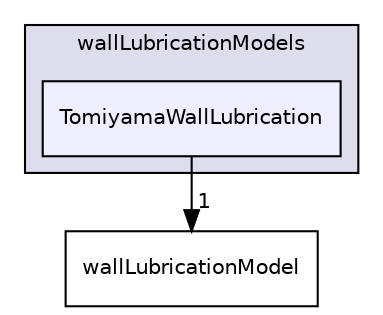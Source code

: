 digraph "TomiyamaWallLubrication" {
  bgcolor=transparent;
  compound=true
  node [ fontsize="10", fontname="Helvetica"];
  edge [ labelfontsize="10", labelfontname="Helvetica"];
  subgraph clusterdir_1a12e3e88fc4e3db840e93c07d652d42 {
    graph [ bgcolor="#ddddee", pencolor="black", label="wallLubricationModels" fontname="Helvetica", fontsize="10", URL="dir_1a12e3e88fc4e3db840e93c07d652d42.html"]
  dir_244a8025c50dba7d02975f49720477d2 [shape=box, label="TomiyamaWallLubrication", style="filled", fillcolor="#eeeeff", pencolor="black", URL="dir_244a8025c50dba7d02975f49720477d2.html"];
  }
  dir_3d649760e23cfb07ad95640df7b87e9e [shape=box label="wallLubricationModel" URL="dir_3d649760e23cfb07ad95640df7b87e9e.html"];
  dir_244a8025c50dba7d02975f49720477d2->dir_3d649760e23cfb07ad95640df7b87e9e [headlabel="1", labeldistance=1.5 headhref="dir_000200_000155.html"];
}

